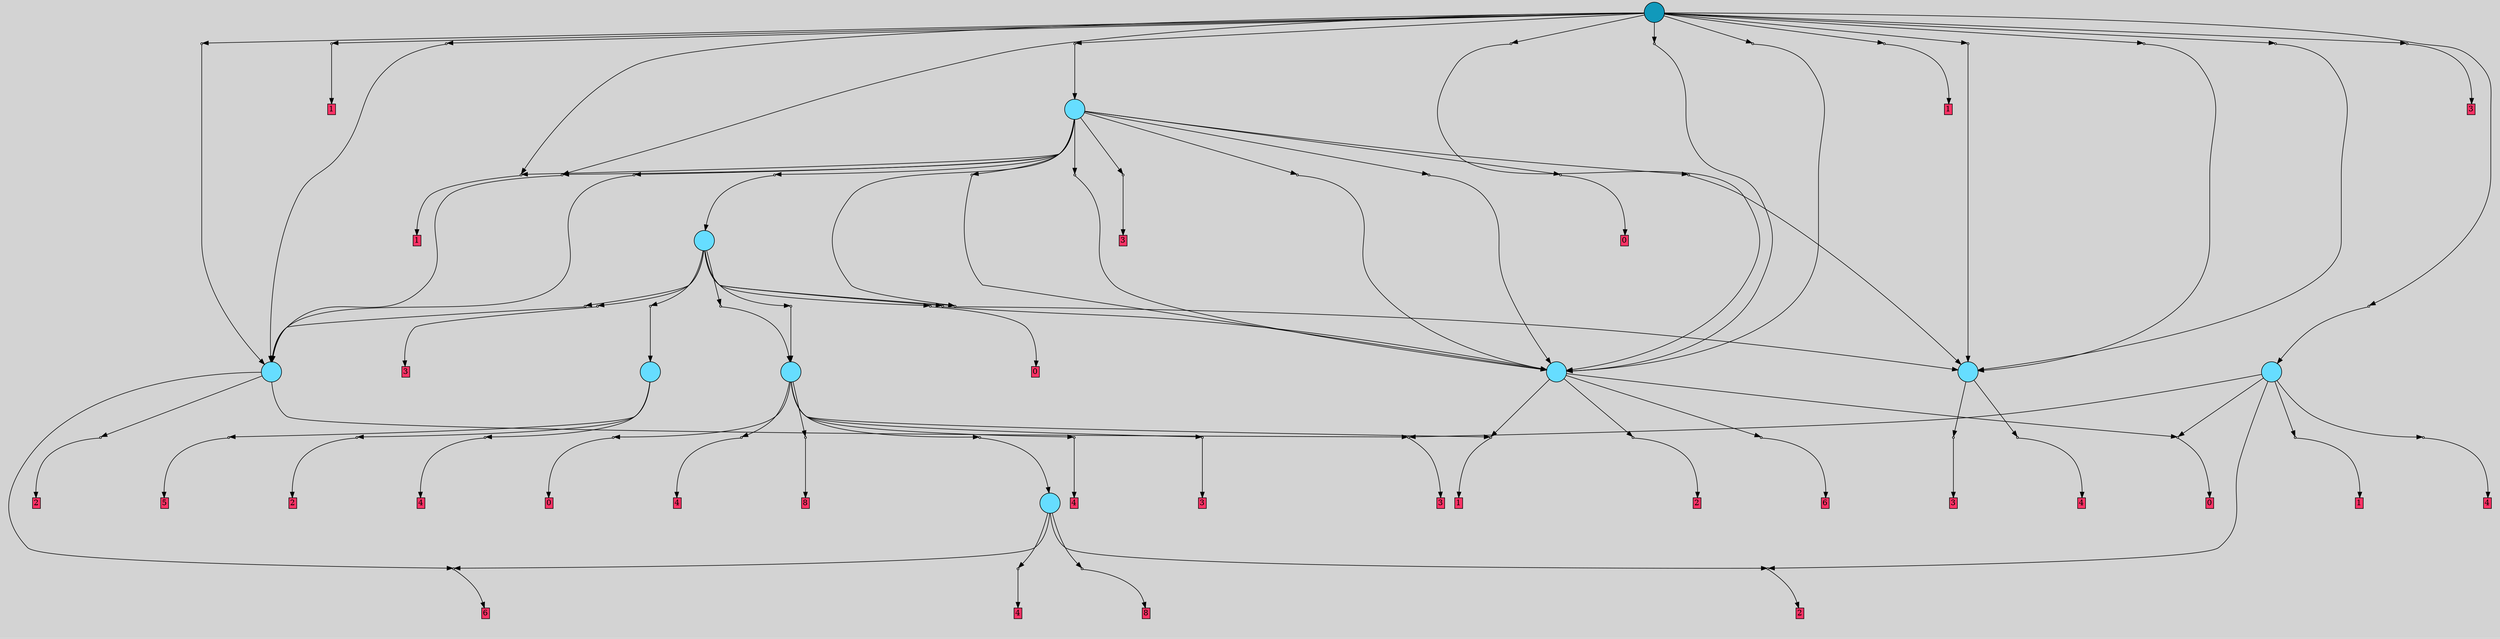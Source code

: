 // File exported with GEGELATI v1.3.1
// On the 2024-04-13 23:10:29
// With the File::TPGGraphDotExporter
digraph{
	graph[pad = "0.212, 0.055" bgcolor = lightgray]
	node[shape=circle style = filled label = ""]
		T3 [fillcolor="#66ddff"]
		T4 [fillcolor="#66ddff"]
		T23 [fillcolor="#66ddff"]
		T37 [fillcolor="#66ddff"]
		T61 [fillcolor="#66ddff"]
		T69 [fillcolor="#66ddff"]
		T108 [fillcolor="#66ddff"]
		T400 [fillcolor="#66ddff"]
		T570 [fillcolor="#66ddff"]
		T752 [fillcolor="#1199bb"]
		P21021 [fillcolor="#cccccc" shape=point] //
		I21021 [shape=box style=invis label="4|0&0|6#4|0#3|5#1|4&#92;n7|3&1|7#1|4#1|2#0|2&#92;n1|4&4|7#3|0#0|0#4|1&#92;n1|1&3|2#2|1#0|7#0|6&#92;n4|2&0|0#4|2#0|0#2|6&#92;n"]
		P21021 -> I21021[style=invis]
		A9641 [fillcolor="#ff3366" shape=box margin=0.03 width=0 height=0 label="3"]
		T3 -> P21021 -> A9641
		P21022 [fillcolor="#cccccc" shape=point] //
		I21022 [shape=box style=invis label="5|7&1|4#0|6#0|1#3|7&#92;n6|7&4|2#2|5#4|2#0|6&#92;n"]
		P21022 -> I21022[style=invis]
		A9642 [fillcolor="#ff3366" shape=box margin=0.03 width=0 height=0 label="4"]
		T3 -> P21022 -> A9642
		P21023 [fillcolor="#cccccc" shape=point] //
		I21023 [shape=box style=invis label="6|6&0|7#4|2#2|2#4|1&#92;n5|7&0|3#0|2#0|1#2|3&#92;n3|1&1|6#4|1#1|3#3|0&#92;n0|3&0|4#1|6#3|1#1|6&#92;n3|5&0|0#1|0#4|5#1|5&#92;n3|6&4|0#1|3#4|4#4|1&#92;n"]
		P21023 -> I21023[style=invis]
		A9643 [fillcolor="#ff3366" shape=box margin=0.03 width=0 height=0 label="4"]
		T4 -> P21023 -> A9643
		P21024 [fillcolor="#cccccc" shape=point] //
		I21024 [shape=box style=invis label="0|7&3|1#1|4#3|5#3|1&#92;n5|6&4|0#2|4#4|1#3|3&#92;n"]
		P21024 -> I21024[style=invis]
		A9644 [fillcolor="#ff3366" shape=box margin=0.03 width=0 height=0 label="5"]
		T4 -> P21024 -> A9644
		P21025 [fillcolor="#cccccc" shape=point] //
		I21025 [shape=box style=invis label="1|2&4|1#1|3#2|3#0|6&#92;n5|4&3|6#4|4#3|5#1|7&#92;n4|1&4|2#3|4#1|7#1|4&#92;n1|3&4|6#0|1#0|0#4|1&#92;n4|0&4|1#0|2#4|1#3|3&#92;n1|0&2|3#4|6#2|4#1|7&#92;n7|6&1|1#3|5#3|2#3|2&#92;n"]
		P21025 -> I21025[style=invis]
		A9645 [fillcolor="#ff3366" shape=box margin=0.03 width=0 height=0 label="2"]
		T4 -> P21025 -> A9645
		P21026 [fillcolor="#cccccc" shape=point] //
		I21026 [shape=box style=invis label="6|1&2|7#0|0#4|5#2|0&#92;n4|0&1|2#2|2#1|6#3|5&#92;n"]
		P21026 -> I21026[style=invis]
		A9646 [fillcolor="#ff3366" shape=box margin=0.03 width=0 height=0 label="2"]
		T23 -> P21026 -> A9646
		P21027 [fillcolor="#cccccc" shape=point] //
		I21027 [shape=box style=invis label="0|7&3|7#3|0#2|4#0|3&#92;n4|4&2|4#1|3#4|4#4|0&#92;n"]
		P21027 -> I21027[style=invis]
		A9647 [fillcolor="#ff3366" shape=box margin=0.03 width=0 height=0 label="3"]
		T23 -> P21027 -> A9647
		P21028 [fillcolor="#cccccc" shape=point] //
		I21028 [shape=box style=invis label="0|2&4|4#2|6#0|7#3|3&#92;n6|3&2|0#4|4#4|0#1|6&#92;n3|6&4|4#0|1#0|0#2|6&#92;n2|6&0|0#1|0#2|3#3|1&#92;n2|1&2|6#0|6#4|2#4|1&#92;n"]
		P21028 -> I21028[style=invis]
		A9648 [fillcolor="#ff3366" shape=box margin=0.03 width=0 height=0 label="6"]
		T23 -> P21028 -> A9648
		P21029 [fillcolor="#cccccc" shape=point] //
		I21029 [shape=box style=invis label="2|7&4|3#3|6#4|2#0|1&#92;n4|6&1|7#2|4#0|7#2|1&#92;n"]
		P21029 -> I21029[style=invis]
		A9649 [fillcolor="#ff3366" shape=box margin=0.03 width=0 height=0 label="8"]
		T37 -> P21029 -> A9649
		P21030 [fillcolor="#cccccc" shape=point] //
		I21030 [shape=box style=invis label="6|7&4|6#2|6#4|7#0|6&#92;n5|1&1|4#0|6#0|1#4|7&#92;n0|0&3|3#0|5#2|4#1|1&#92;n0|3&1|1#1|0#0|6#1|7&#92;n5|6&4|6#4|2#3|2#3|5&#92;n"]
		P21030 -> I21030[style=invis]
		A9650 [fillcolor="#ff3366" shape=box margin=0.03 width=0 height=0 label="4"]
		T37 -> P21030 -> A9650
		T37 -> P21028
		P21031 [fillcolor="#cccccc" shape=point] //
		I21031 [shape=box style=invis label="5|1&4|3#3|1#3|0#0|1&#92;n4|0&1|2#2|2#1|6#3|5&#92;n"]
		P21031 -> I21031[style=invis]
		A9651 [fillcolor="#ff3366" shape=box margin=0.03 width=0 height=0 label="2"]
		T37 -> P21031 -> A9651
		T61 -> P21031
		T61 -> P21027
		P21032 [fillcolor="#cccccc" shape=point] //
		I21032 [shape=box style=invis label="0|0&2|6#1|0#4|2#4|3&#92;n7|7&4|2#2|1#1|1#4|1&#92;n2|3&3|4#3|0#3|1#1|1&#92;n6|6&0|1#2|1#0|4#0|3&#92;n3|7&4|6#2|7#2|4#3|2&#92;n4|6&4|6#3|2#1|4#4|0&#92;n7|7&1|2#3|1#2|5#4|6&#92;n1|2&4|2#3|4#4|4#4|5&#92;n6|6&0|5#4|5#0|6#1|5&#92;n"]
		P21032 -> I21032[style=invis]
		A9652 [fillcolor="#ff3366" shape=box margin=0.03 width=0 height=0 label="0"]
		T61 -> P21032 -> A9652
		P21033 [fillcolor="#cccccc" shape=point] //
		I21033 [shape=box style=invis label="0|0&0|5#3|5#2|6#4|4&#92;n0|2&0|7#4|5#1|7#2|7&#92;n7|5&3|4#4|3#4|4#4|0&#92;n5|7&3|4#0|2#1|6#1|0&#92;n3|6&1|5#3|4#2|1#2|7&#92;n5|3&0|0#0|2#1|2#4|7&#92;n1|6&0|1#3|7#0|4#2|3&#92;n6|1&1|6#0|3#4|2#1|6&#92;n2|1&2|5#0|0#0|0#4|2&#92;n0|4&0|5#0|6#0|7#2|5&#92;n"]
		P21033 -> I21033[style=invis]
		A9653 [fillcolor="#ff3366" shape=box margin=0.03 width=0 height=0 label="1"]
		T61 -> P21033 -> A9653
		P21034 [fillcolor="#cccccc" shape=point] //
		I21034 [shape=box style=invis label="6|7&2|0#1|4#4|1#1|4&#92;n1|3&3|2#4|6#0|6#3|5&#92;n5|5&0|2#1|3#3|6#0|4&#92;n5|7&0|3#0|4#0|7#0|4&#92;n3|4&1|2#4|6#3|3#2|7&#92;n5|0&0|0#0|2#2|5#0|3&#92;n"]
		P21034 -> I21034[style=invis]
		A9654 [fillcolor="#ff3366" shape=box margin=0.03 width=0 height=0 label="4"]
		T61 -> P21034 -> A9654
		T69 -> P21032
		P21035 [fillcolor="#cccccc" shape=point] //
		I21035 [shape=box style=invis label="0|0&0|5#3|5#2|6#2|0&#92;n7|5&3|4#4|3#4|4#4|6&#92;n1|2&4|2#2|6#0|0#4|3&#92;n3|0&1|5#3|4#2|1#2|7&#92;n6|1&1|6#0|3#4|2#1|6&#92;n5|7&3|4#0|2#1|6#1|0&#92;n0|2&0|7#4|5#1|7#2|7&#92;n6|1&4|6#3|7#0|1#0|4&#92;n0|4&0|5#2|6#0|7#2|5&#92;n"]
		P21035 -> I21035[style=invis]
		A9655 [fillcolor="#ff3366" shape=box margin=0.03 width=0 height=0 label="1"]
		T69 -> P21035 -> A9655
		P21036 [fillcolor="#cccccc" shape=point] //
		I21036 [shape=box style=invis label="5|1&4|3#3|1#3|0#0|1&#92;n4|0&1|2#2|2#1|6#3|5&#92;n4|7&1|6#2|1#1|2#3|1&#92;n"]
		P21036 -> I21036[style=invis]
		A9656 [fillcolor="#ff3366" shape=box margin=0.03 width=0 height=0 label="2"]
		T69 -> P21036 -> A9656
		P21037 [fillcolor="#cccccc" shape=point] //
		I21037 [shape=box style=invis label="2|2&4|0#4|7#3|7#4|5&#92;n0|5&2|4#0|1#0|2#2|0&#92;n4|1&1|4#3|1#4|1#3|5&#92;n5|6&0|5#0|6#0|3#2|5&#92;n6|6&4|2#1|0#2|2#4|0&#92;n2|4&3|2#1|3#0|5#3|6&#92;n"]
		P21037 -> I21037[style=invis]
		A9657 [fillcolor="#ff3366" shape=box margin=0.03 width=0 height=0 label="6"]
		T69 -> P21037 -> A9657
		P21038 [fillcolor="#cccccc" shape=point] //
		I21038 [shape=box style=invis label="0|0&2|6#1|0#4|2#4|3&#92;n7|7&4|2#2|1#1|1#4|2&#92;n7|7&1|2#3|1#2|5#4|6&#92;n6|6&0|1#2|1#0|4#0|3&#92;n3|7&4|6#2|7#2|4#3|2&#92;n4|6&4|6#3|2#1|4#4|0&#92;n2|3&3|4#3|0#3|1#1|1&#92;n1|2&4|2#3|4#4|4#4|5&#92;n6|6&0|5#4|5#0|6#1|5&#92;n"]
		P21038 -> I21038[style=invis]
		A9658 [fillcolor="#ff3366" shape=box margin=0.03 width=0 height=0 label="0"]
		T108 -> P21038 -> A9658
		T108 -> P21035
		P21039 [fillcolor="#cccccc" shape=point] //
		I21039 [shape=box style=invis label="0|3&3|4#0|0#0|7#3|7&#92;n6|3&1|4#2|4#2|0#4|7&#92;n6|0&0|2#2|0#3|4#2|4&#92;n6|1&2|1#2|5#2|1#0|5&#92;n"]
		P21039 -> I21039[style=invis]
		A9659 [fillcolor="#ff3366" shape=box margin=0.03 width=0 height=0 label="4"]
		T108 -> P21039 -> A9659
		P21040 [fillcolor="#cccccc" shape=point] //
		I21040 [shape=box style=invis label="0|0&1|5#2|4#4|6#1|7&#92;n5|2&0|3#0|2#4|1#1|0&#92;n"]
		P21040 -> I21040[style=invis]
		A9660 [fillcolor="#ff3366" shape=box margin=0.03 width=0 height=0 label="8"]
		T108 -> P21040 -> A9660
		P21041 [fillcolor="#cccccc" shape=point] //
		I21041 [shape=box style=invis label="4|3&2|2#2|7#1|0#4|3&#92;n0|1&3|4#3|0#3|1#1|1&#92;n6|0&3|2#1|3#3|3#4|0&#92;n7|7&4|2#2|0#1|1#1|1&#92;n1|3&3|4#3|7#4|6#3|0&#92;n"]
		P21041 -> I21041[style=invis]
		T108 -> P21041 -> T37
		P21042 [fillcolor="#cccccc" shape=point] //
		I21042 [shape=box style=invis label="0|3&0|4#1|6#3|1#1|6&#92;n3|1&1|6#4|1#1|1#3|0&#92;n5|7&0|3#0|2#0|1#2|3&#92;n3|5&0|0#1|0#4|5#1|5&#92;n3|6&4|0#1|3#4|4#4|1&#92;n"]
		P21042 -> I21042[style=invis]
		A9661 [fillcolor="#ff3366" shape=box margin=0.03 width=0 height=0 label="4"]
		T108 -> P21042 -> A9661
		P21043 [fillcolor="#cccccc" shape=point] //
		I21043 [shape=box style=invis label="0|7&3|7#3|0#2|3#0|3&#92;n"]
		P21043 -> I21043[style=invis]
		A9662 [fillcolor="#ff3366" shape=box margin=0.03 width=0 height=0 label="3"]
		T108 -> P21043 -> A9662
		P21044 [fillcolor="#cccccc" shape=point] //
		I21044 [shape=box style=invis label="0|0&1|7#0|0#3|6#3|7&#92;n"]
		P21044 -> I21044[style=invis]
		T400 -> P21044 -> T69
		P21045 [fillcolor="#cccccc" shape=point] //
		I21045 [shape=box style=invis label="5|3&2|3#1|5#1|3#3|2&#92;n1|1&3|7#2|0#3|0#4|7&#92;n1|7&2|0#3|0#1|2#2|3&#92;n6|0&3|5#4|4#3|1#1|5&#92;n6|6&1|3#3|4#3|6#1|6&#92;n7|5&2|6#2|4#1|6#2|7&#92;n5|2&3|1#2|3#1|7#0|2&#92;n5|2&0|0#3|2#4|2#0|6&#92;n3|1&4|5#0|0#3|1#3|5&#92;n7|7&0|7#2|2#2|6#2|5&#92;n"]
		P21045 -> I21045[style=invis]
		T400 -> P21045 -> T23
		P21046 [fillcolor="#cccccc" shape=point] //
		I21046 [shape=box style=invis label="0|0&4|5#4|7#0|3#2|0&#92;n4|0&0|2#4|0#3|5#1|4&#92;n6|3&3|1#1|1#2|5#3|5&#92;n1|4&4|7#3|0#0|0#4|1&#92;n0|3&1|7#1|4#1|2#0|2&#92;n4|1&0|0#1|0#1|2#3|0&#92;n1|0&3|2#2|1#0|7#0|6&#92;n1|5&1|6#2|0#4|7#3|4&#92;n"]
		P21046 -> I21046[style=invis]
		A9663 [fillcolor="#ff3366" shape=box margin=0.03 width=0 height=0 label="3"]
		T400 -> P21046 -> A9663
		P21047 [fillcolor="#cccccc" shape=point] //
		I21047 [shape=box style=invis label="4|0&3|5#3|5#2|0#4|4&#92;n7|1&0|3#0|4#0|5#3|7&#92;n2|2&0|4#1|1#1|6#0|4&#92;n6|0&3|0#4|7#2|2#2|6&#92;n"]
		P21047 -> I21047[style=invis]
		T400 -> P21047 -> T3
		P21048 [fillcolor="#cccccc" shape=point] //
		I21048 [shape=box style=invis label="5|6&4|6#4|2#3|2#3|5&#92;n5|1&1|4#0|6#4|1#4|7&#92;n6|4&3|7#2|3#1|6#3|3&#92;n"]
		P21048 -> I21048[style=invis]
		T400 -> P21048 -> T4
		P21049 [fillcolor="#cccccc" shape=point] //
		I21049 [shape=box style=invis label="5|1&1|1#0|6#0|2#0|0&#92;n6|6&3|1#2|1#0|4#0|3&#92;n2|4&3|5#0|0#2|7#4|2&#92;n7|0&1|1#1|1#2|5#2|6&#92;n0|0&2|6#1|5#4|2#4|3&#92;n7|6&3|7#0|1#2|7#2|1&#92;n3|0&1|6#4|3#4|7#3|4&#92;n"]
		P21049 -> I21049[style=invis]
		T400 -> P21049 -> T108
		P21050 [fillcolor="#cccccc" shape=point] //
		I21050 [shape=box style=invis label="3|6&2|1#1|6#0|0#4|4&#92;n6|2&3|0#2|1#2|2#2|1&#92;n"]
		P21050 -> I21050[style=invis]
		T400 -> P21050 -> T108
		P21051 [fillcolor="#cccccc" shape=point] //
		I21051 [shape=box style=invis label="7|2&2|3#3|2#0|0#0|0&#92;n5|6&4|0#3|6#1|2#2|5&#92;n0|0&3|5#1|4#1|5#2|2&#92;n1|2&2|0#0|0#4|2#1|5&#92;n6|7&3|0#3|6#1|5#1|3&#92;n2|2&3|4#0|3#0|6#4|0&#92;n"]
		P21051 -> I21051[style=invis]
		A9664 [fillcolor="#ff3366" shape=box margin=0.03 width=0 height=0 label="0"]
		T400 -> P21051 -> A9664
		P21052 [fillcolor="#cccccc" shape=point] //
		I21052 [shape=box style=invis label="5|5&1|2#0|3#0|7#4|2&#92;n4|0&2|7#1|2#2|3#2|2&#92;n4|3&2|2#4|4#0|5#4|4&#92;n7|6&0|1#0|7#2|1#2|4&#92;n4|5&4|0#2|5#4|4#4|5&#92;n"]
		P21052 -> I21052[style=invis]
		T570 -> P21052 -> T69
		P21053 [fillcolor="#cccccc" shape=point] //
		I21053 [shape=box style=invis label="0|7&2|0#3|0#1|2#1|3&#92;n6|0&1|0#2|0#0|4#1|1&#92;n4|6&4|7#3|3#1|6#3|1&#92;n6|1&1|0#3|3#2|1#4|5&#92;n5|0&1|5#2|1#0|1#3|0&#92;n4|5&0|2#0|4#0|2#1|1&#92;n5|4&3|6#2|0#2|1#0|3&#92;n7|5&2|6#2|5#2|3#2|1&#92;n"]
		P21053 -> I21053[style=invis]
		T570 -> P21053 -> T23
		P21054 [fillcolor="#cccccc" shape=point] //
		I21054 [shape=box style=invis label="4|0&0|2#4|0#3|5#1|4&#92;n0|0&4|5#4|7#0|3#2|0&#92;n6|3&3|1#1|1#2|5#3|3&#92;n1|4&4|7#3|0#0|0#4|1&#92;n0|3&1|7#1|4#1|2#0|2&#92;n4|1&0|0#1|0#1|2#3|0&#92;n1|0&3|2#2|1#0|7#0|6&#92;n"]
		P21054 -> I21054[style=invis]
		A9665 [fillcolor="#ff3366" shape=box margin=0.03 width=0 height=0 label="3"]
		T570 -> P21054 -> A9665
		P21055 [fillcolor="#cccccc" shape=point] //
		I21055 [shape=box style=invis label="7|7&1|2#3|1#2|5#2|6&#92;n1|6&4|6#3|2#1|4#4|0&#92;n6|1&3|1#2|1#0|4#0|3&#92;n2|7&0|3#4|6#3|4#1|0&#92;n5|7&2|4#0|2#3|4#1|4&#92;n3|7&4|6#2|7#2|4#3|2&#92;n3|5&3|1#4|7#4|3#3|7&#92;n0|0&2|6#4|5#4|2#4|3&#92;n1|6&3|2#3|5#3|2#1|2&#92;n2|6&3|5#1|3#2|0#0|7&#92;n"]
		P21055 -> I21055[style=invis]
		A9666 [fillcolor="#ff3366" shape=box margin=0.03 width=0 height=0 label="0"]
		T570 -> P21055 -> A9666
		P21056 [fillcolor="#cccccc" shape=point] //
		I21056 [shape=box style=invis label="5|2&3|1#2|3#1|7#0|2&#92;n1|1&3|7#2|0#3|0#4|7&#92;n1|7&2|0#0|0#1|2#2|3&#92;n5|3&2|3#1|5#1|3#3|2&#92;n6|6&1|3#3|4#3|6#1|6&#92;n7|5&2|5#2|4#1|6#2|7&#92;n6|0&3|5#4|4#3|1#1|5&#92;n5|2&0|0#3|2#4|2#0|6&#92;n1|4&1|6#1|4#2|3#3|5&#92;n3|1&4|5#0|0#3|1#3|5&#92;n"]
		P21056 -> I21056[style=invis]
		T570 -> P21056 -> T23
		P21057 [fillcolor="#cccccc" shape=point] //
		I21057 [shape=box style=invis label="1|7&2|2#1|4#3|6#1|7&#92;n4|4&3|2#3|4#1|5#3|5&#92;n7|0&1|1#3|5#3|4#0|4&#92;n"]
		P21057 -> I21057[style=invis]
		T570 -> P21057 -> T69
		P21058 [fillcolor="#cccccc" shape=point] //
		I21058 [shape=box style=invis label="0|0&1|7#3|0#3|6#3|7&#92;n"]
		P21058 -> I21058[style=invis]
		T570 -> P21058 -> T69
		P21059 [fillcolor="#cccccc" shape=point] //
		I21059 [shape=box style=invis label="6|0&3|0#4|7#2|2#2|6&#92;n2|2&0|4#1|1#1|6#1|4&#92;n7|1&0|3#0|4#0|5#3|7&#92;n"]
		P21059 -> I21059[style=invis]
		T570 -> P21059 -> T3
		P21060 [fillcolor="#cccccc" shape=point] //
		I21060 [shape=box style=invis label="7|0&1|2#2|2#1|6#3|5&#92;n6|2&2|4#2|5#2|3#4|2&#92;n"]
		P21060 -> I21060[style=invis]
		T570 -> P21060 -> T400
		P21061 [fillcolor="#cccccc" shape=point] //
		I21061 [shape=box style=invis label="0|0&0|5#3|5#2|6#2|0&#92;n5|3&0|0#0|2#1|2#4|7&#92;n1|2&4|2#2|6#0|0#4|3&#92;n3|0&1|5#3|4#2|1#2|7&#92;n0|2&0|7#4|5#1|7#2|7&#92;n5|7&3|4#0|2#1|6#1|0&#92;n7|5&3|4#4|3#4|4#4|0&#92;n6|4&4|6#3|7#0|1#0|4&#92;n0|4&0|5#2|6#0|7#2|5&#92;n"]
		P21061 -> I21061[style=invis]
		A9667 [fillcolor="#ff3366" shape=box margin=0.03 width=0 height=0 label="1"]
		T570 -> P21061 -> A9667
		P21062 [fillcolor="#cccccc" shape=point] //
		I21062 [shape=box style=invis label="2|1&4|0#1|2#4|2#4|2&#92;n0|0&1|7#0|0#3|6#3|6&#92;n"]
		P21062 -> I21062[style=invis]
		T570 -> P21062 -> T69
		T570 -> P21047
		T752 -> P21056
		P21063 [fillcolor="#cccccc" shape=point] //
		I21063 [shape=box style=invis label="0|7&1|6#0|4#4|1#4|7&#92;n5|0&0|7#2|2#1|5#4|0&#92;n6|4&4|2#0|5#1|6#2|1&#92;n6|6&3|3#1|1#0|1#2|1&#92;n5|2&3|7#1|7#2|0#0|2&#92;n3|1&4|6#0|0#4|7#2|5&#92;n"]
		P21063 -> I21063[style=invis]
		T752 -> P21063 -> T3
		P21064 [fillcolor="#cccccc" shape=point] //
		I21064 [shape=box style=invis label="5|7&3|4#0|2#1|6#0|0&#92;n0|2&0|7#4|5#1|7#2|7&#92;n7|5&3|4#4|3#4|4#3|0&#92;n5|0&3|1#1|3#2|6#2|6&#92;n6|4&4|1#3|7#0|1#0|4&#92;n1|2&4|2#2|6#0|0#4|3&#92;n2|7&0|4#1|7#3|2#1|5&#92;n5|2&4|5#3|4#3|0#3|6&#92;n5|4&0|0#0|2#1|2#4|7&#92;n"]
		P21064 -> I21064[style=invis]
		A9668 [fillcolor="#ff3366" shape=box margin=0.03 width=0 height=0 label="1"]
		T752 -> P21064 -> A9668
		P21065 [fillcolor="#cccccc" shape=point] //
		I21065 [shape=box style=invis label="0|0&4|7#3|7#3|6#1|7&#92;n"]
		P21065 -> I21065[style=invis]
		T752 -> P21065 -> T570
		P21066 [fillcolor="#cccccc" shape=point] //
		I21066 [shape=box style=invis label="6|2&4|6#1|5#3|0#2|7&#92;n0|2&3|2#0|3#1|0#0|5&#92;n6|0&3|1#4|4#1|3#1|2&#92;n4|7&2|4#4|2#0|1#4|2&#92;n"]
		P21066 -> I21066[style=invis]
		T752 -> P21066 -> T69
		P21067 [fillcolor="#cccccc" shape=point] //
		I21067 [shape=box style=invis label="2|2&0|2#1|1#1|6#0|4&#92;n7|1&0|3#0|4#0|5#3|7&#92;n6|0&3|0#4|7#2|2#2|6&#92;n"]
		P21067 -> I21067[style=invis]
		T752 -> P21067 -> T3
		P21068 [fillcolor="#cccccc" shape=point] //
		I21068 [shape=box style=invis label="4|0&3|5#3|5#2|0#4|4&#92;n7|1&0|3#0|4#2|5#3|7&#92;n6|0&3|0#2|7#2|2#2|6&#92;n3|0&4|0#3|7#3|4#2|4&#92;n"]
		P21068 -> I21068[style=invis]
		T752 -> P21068 -> T61
		T752 -> P21061
		P21069 [fillcolor="#cccccc" shape=point] //
		I21069 [shape=box style=invis label="0|0&0|5#3|5#2|6#2|0&#92;n5|6&3|7#1|7#4|4#4|2&#92;n6|4&4|6#3|1#0|1#2|4&#92;n0|4&0|5#2|6#0|7#2|5&#92;n5|3&0|0#0|2#1|2#4|7&#92;n0|6&0|1#0|5#4|2#0|3&#92;n0|2&0|7#4|5#1|2#2|7&#92;n"]
		P21069 -> I21069[style=invis]
		A9669 [fillcolor="#ff3366" shape=box margin=0.03 width=0 height=0 label="1"]
		T752 -> P21069 -> A9669
		P21070 [fillcolor="#cccccc" shape=point] //
		I21070 [shape=box style=invis label="0|5&3|7#1|0#4|5#1|5&#92;n2|3&4|2#4|4#0|0#1|0&#92;n0|2&1|6#0|7#3|5#1|5&#92;n2|0&3|6#0|5#4|3#3|5&#92;n1|2&4|4#2|4#4|6#2|4&#92;n3|3&1|7#0|3#3|4#4|6&#92;n"]
		P21070 -> I21070[style=invis]
		T752 -> P21070 -> T69
		P21071 [fillcolor="#cccccc" shape=point] //
		I21071 [shape=box style=invis label="3|6&3|7#2|2#4|6#4|1&#92;n1|7&2|0#0|1#1|2#2|3&#92;n6|0&0|4#2|2#4|7#2|2&#92;n5|4&2|3#1|5#1|3#3|2&#92;n2|7&1|1#0|4#0|1#2|6&#92;n6|6&1|3#3|4#3|6#1|6&#92;n6|0&3|5#3|4#3|1#3|5&#92;n0|6&2|6#1|5#2|5#1|6&#92;n0|0&2|3#2|1#0|0#3|2&#92;n1|4&1|6#1|7#2|3#3|5&#92;n"]
		P21071 -> I21071[style=invis]
		T752 -> P21071 -> T23
		P21072 [fillcolor="#cccccc" shape=point] //
		I21072 [shape=box style=invis label="2|7&1|0#1|7#3|0#0|5&#92;n1|2&2|2#2|7#2|0#1|6&#92;n1|0&3|2#2|1#0|7#0|4&#92;n4|1&0|0#1|0#1|2#3|0&#92;n4|0&0|2#4|0#2|5#1|4&#92;n3|1&0|0#1|6#2|4#1|0&#92;n"]
		P21072 -> I21072[style=invis]
		A9670 [fillcolor="#ff3366" shape=box margin=0.03 width=0 height=0 label="3"]
		T752 -> P21072 -> A9670
		P21073 [fillcolor="#cccccc" shape=point] //
		I21073 [shape=box style=invis label="5|2&3|7#1|7#2|0#0|4&#92;n4|2&4|4#2|7#4|4#3|7&#92;n3|6&2|4#1|1#3|2#0|6&#92;n1|6&3|3#1|1#0|1#2|1&#92;n1|4&3|4#2|6#3|0#4|1&#92;n0|7&3|6#0|4#4|1#4|7&#92;n7|0&2|5#3|2#0|1#1|7&#92;n"]
		P21073 -> I21073[style=invis]
		T752 -> P21073 -> T3
		P21074 [fillcolor="#cccccc" shape=point] //
		I21074 [shape=box style=invis label="3|1&1|3#2|0#3|0#4|7&#92;n0|7&2|0#3|0#1|2#1|3&#92;n6|0&1|0#2|0#0|3#1|1&#92;n4|6&4|7#3|3#1|6#3|1&#92;n6|1&1|0#3|3#2|1#4|5&#92;n5|0&1|5#2|1#0|1#3|0&#92;n4|5&0|2#0|4#0|2#1|1&#92;n7|5&2|6#2|5#2|3#2|1&#92;n"]
		P21074 -> I21074[style=invis]
		T752 -> P21074 -> T23
		P21075 [fillcolor="#cccccc" shape=point] //
		I21075 [shape=box style=invis label="1|7&2|2#1|4#3|6#1|7&#92;n7|0&1|1#3|5#3|4#0|4&#92;n"]
		P21075 -> I21075[style=invis]
		T752 -> P21075 -> T69
		{ rank= same T752 }
}
